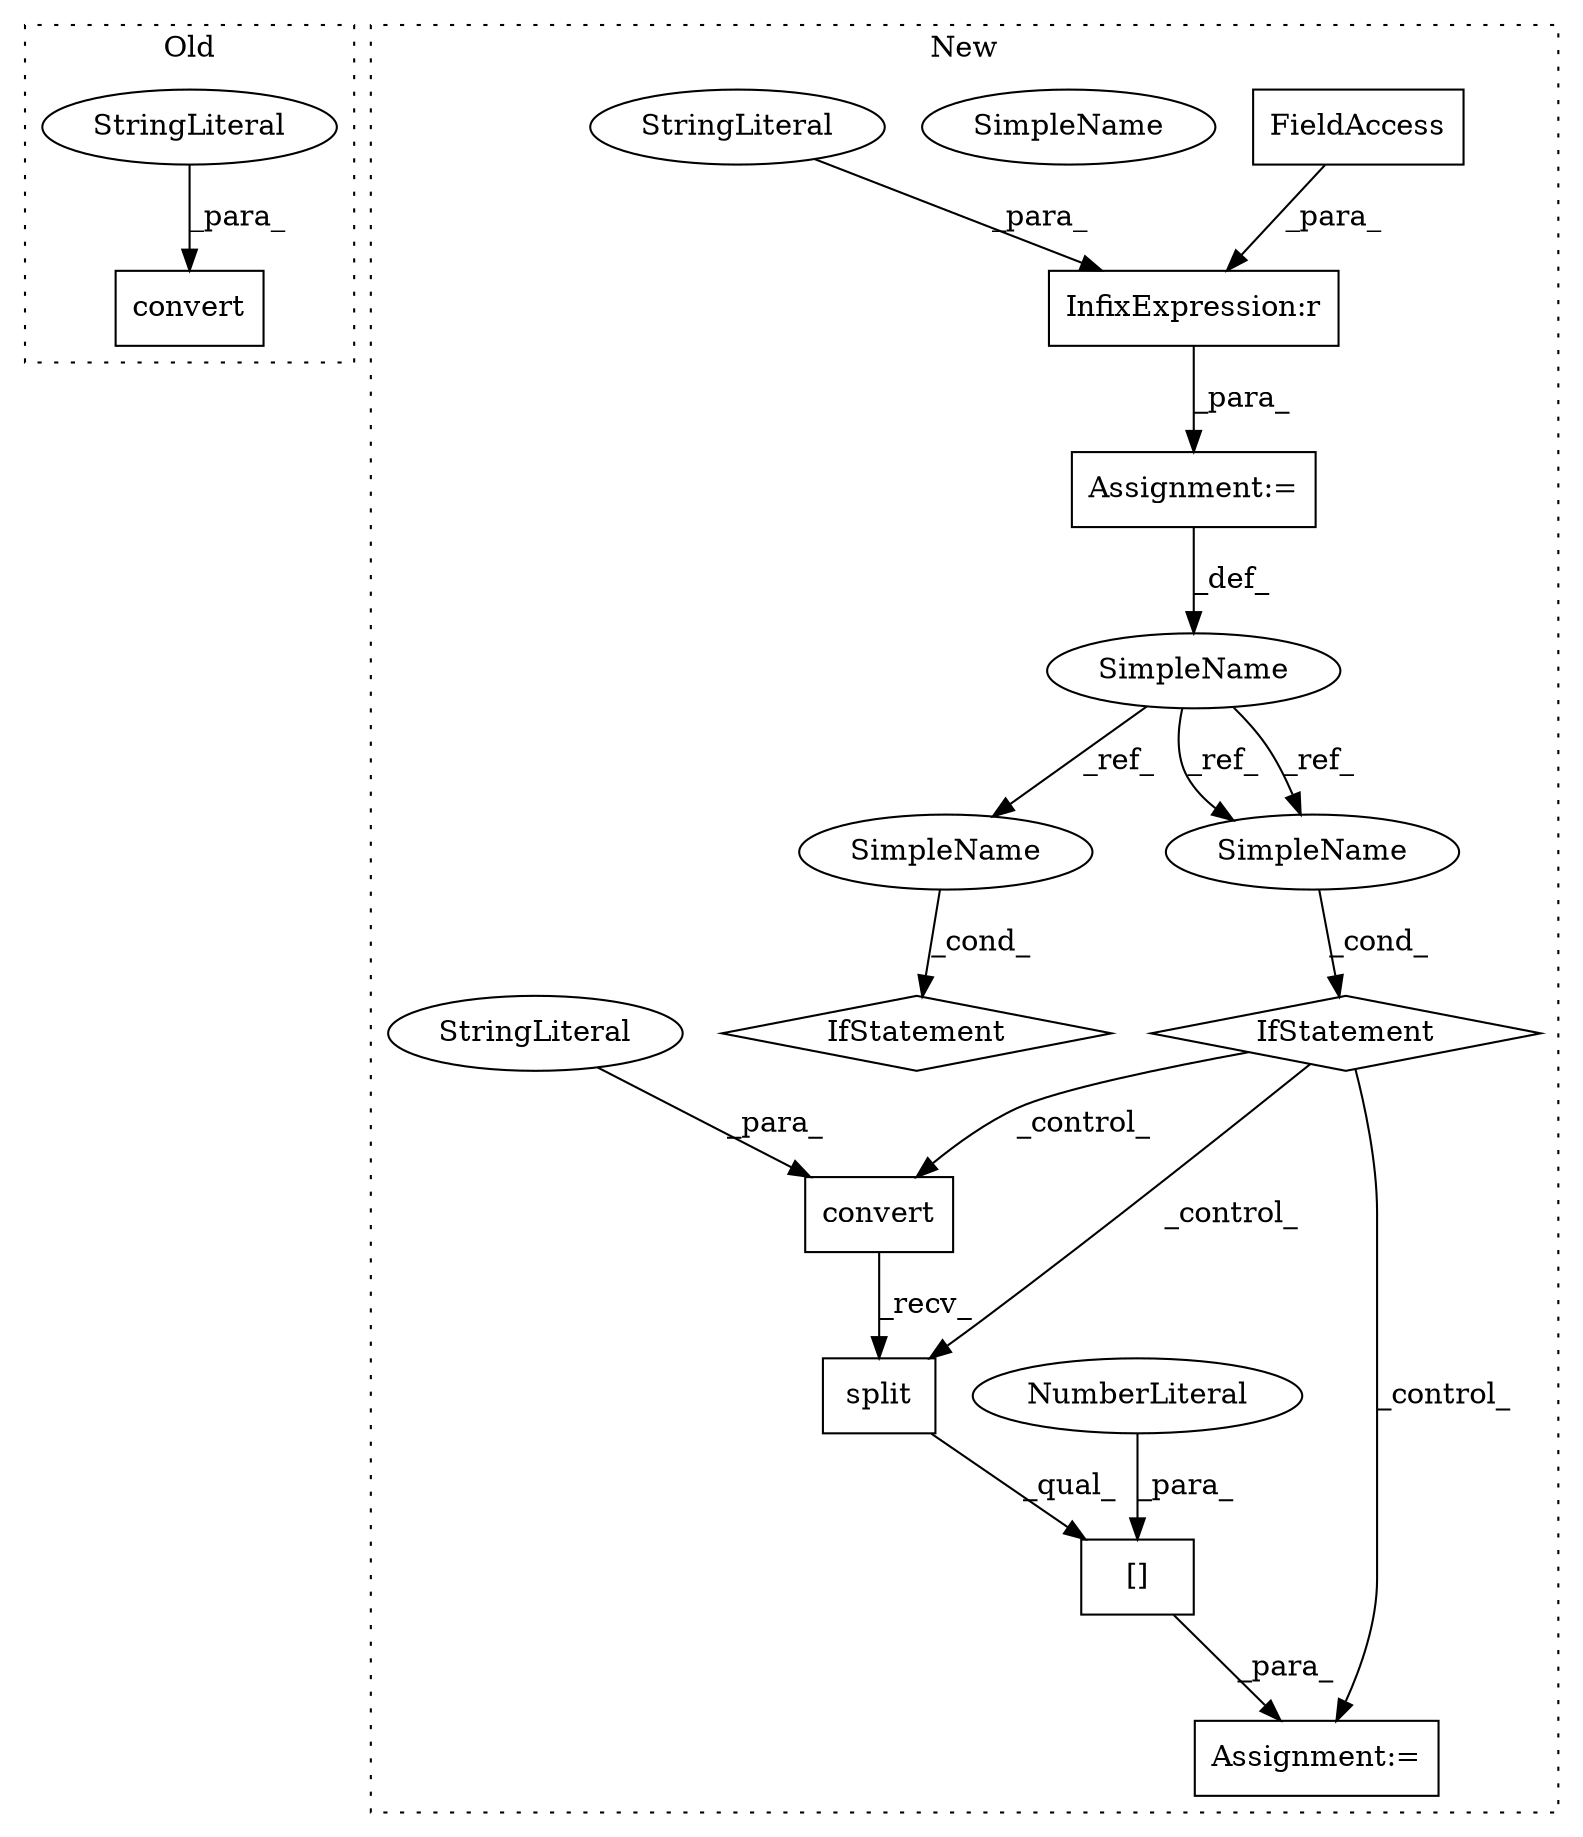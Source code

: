 digraph G {
subgraph cluster0 {
1 [label="convert" a="32" s="7284,7297" l="8,1" shape="box"];
6 [label="StringLiteral" a="45" s="7292" l="5" shape="ellipse"];
label = "Old";
style="dotted";
}
subgraph cluster1 {
2 [label="convert" a="32" s="8130,8145" l="8,1" shape="box"];
3 [label="split" a="32" s="8147" l="7" shape="box"];
4 [label="[]" a="2" s="8126,8156" l="29,1" shape="box"];
5 [label="SimpleName" a="42" s="7828" l="5" shape="ellipse"];
7 [label="StringLiteral" a="45" s="8138" l="7" shape="ellipse"];
8 [label="IfStatement" a="25" s="8101,8110" l="4,2" shape="diamond"];
9 [label="Assignment:=" a="7" s="7833" l="1" shape="box"];
10 [label="NumberLiteral" a="34" s="8155" l="1" shape="ellipse"];
11 [label="InfixExpression:r" a="27" s="7843" l="4" shape="box"];
12 [label="FieldAccess" a="22" s="7835" l="8" shape="box"];
13 [label="IfStatement" a="25" s="7859,7868" l="4,2" shape="diamond"];
14 [label="SimpleName" a="42" s="8105" l="5" shape="ellipse"];
15 [label="StringLiteral" a="45" s="7847" l="3" shape="ellipse"];
16 [label="Assignment:=" a="7" s="8125" l="1" shape="box"];
17 [label="SimpleName" a="42" s="8105" l="5" shape="ellipse"];
18 [label="SimpleName" a="42" s="7863" l="5" shape="ellipse"];
label = "New";
style="dotted";
}
2 -> 3 [label="_recv_"];
3 -> 4 [label="_qual_"];
4 -> 16 [label="_para_"];
5 -> 17 [label="_ref_"];
5 -> 17 [label="_ref_"];
5 -> 18 [label="_ref_"];
6 -> 1 [label="_para_"];
7 -> 2 [label="_para_"];
8 -> 2 [label="_control_"];
8 -> 16 [label="_control_"];
8 -> 3 [label="_control_"];
9 -> 5 [label="_def_"];
10 -> 4 [label="_para_"];
11 -> 9 [label="_para_"];
12 -> 11 [label="_para_"];
15 -> 11 [label="_para_"];
17 -> 8 [label="_cond_"];
18 -> 13 [label="_cond_"];
}